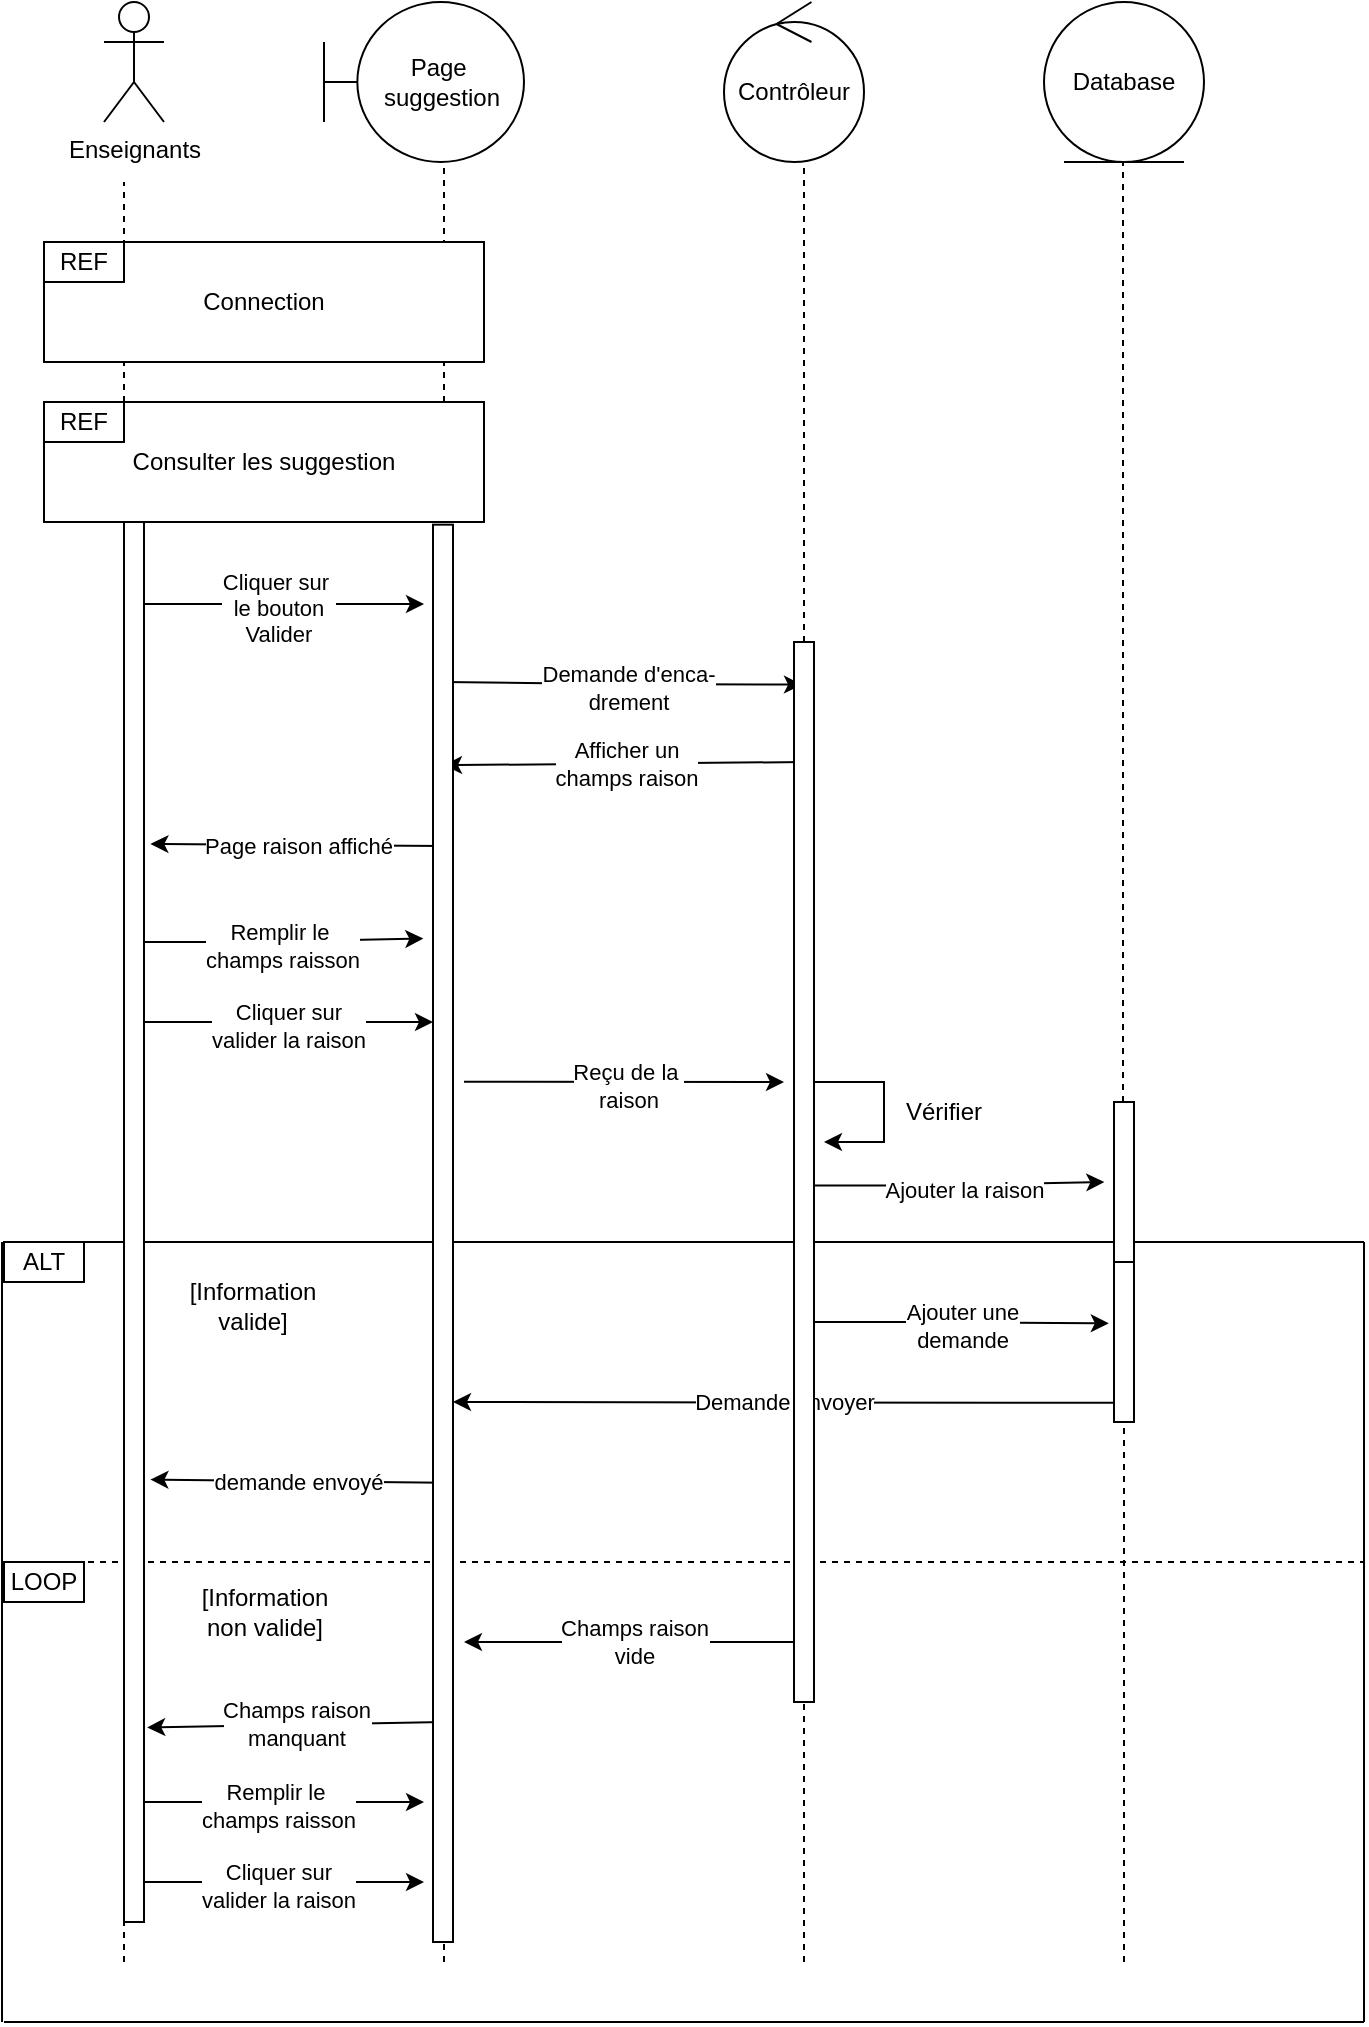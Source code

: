 <mxfile version="17.1.2" type="github">
  <diagram id="kgpKYQtTHZ0yAKxKKP6v" name="Page-1">
    <mxGraphModel dx="1209" dy="598" grid="1" gridSize="10" guides="1" tooltips="1" connect="1" arrows="1" fold="1" page="1" pageScale="1" pageWidth="850" pageHeight="1100" math="0" shadow="0">
      <root>
        <mxCell id="0" />
        <mxCell id="1" parent="0" />
        <mxCell id="MbQovPlUdjyoEpwD81Fg-1" value="Enseignants" style="shape=umlActor;verticalLabelPosition=bottom;verticalAlign=top;html=1;outlineConnect=0;" parent="1" vertex="1">
          <mxGeometry x="130" y="60" width="30" height="60" as="geometry" />
        </mxCell>
        <mxCell id="MbQovPlUdjyoEpwD81Fg-3" value="Page&amp;nbsp;&lt;br&gt;suggestion" style="shape=umlBoundary;whiteSpace=wrap;html=1;" parent="1" vertex="1">
          <mxGeometry x="240" y="60" width="100" height="80" as="geometry" />
        </mxCell>
        <mxCell id="MbQovPlUdjyoEpwD81Fg-4" value="Database" style="ellipse;shape=umlEntity;whiteSpace=wrap;html=1;" parent="1" vertex="1">
          <mxGeometry x="600" y="60" width="80" height="80" as="geometry" />
        </mxCell>
        <mxCell id="MbQovPlUdjyoEpwD81Fg-5" value="Contrôleur" style="ellipse;shape=umlControl;whiteSpace=wrap;html=1;" parent="1" vertex="1">
          <mxGeometry x="440" y="60" width="70" height="80" as="geometry" />
        </mxCell>
        <mxCell id="MbQovPlUdjyoEpwD81Fg-6" value="" style="endArrow=none;dashed=1;html=1;rounded=0;" parent="1" edge="1">
          <mxGeometry width="50" height="50" relative="1" as="geometry">
            <mxPoint x="140" y="1040" as="sourcePoint" />
            <mxPoint x="140" y="150" as="targetPoint" />
          </mxGeometry>
        </mxCell>
        <mxCell id="MbQovPlUdjyoEpwD81Fg-7" value="" style="endArrow=none;dashed=1;html=1;rounded=0;" parent="1" edge="1">
          <mxGeometry width="50" height="50" relative="1" as="geometry">
            <mxPoint x="300" y="1040" as="sourcePoint" />
            <mxPoint x="300" y="140" as="targetPoint" />
          </mxGeometry>
        </mxCell>
        <mxCell id="MbQovPlUdjyoEpwD81Fg-8" value="" style="endArrow=none;dashed=1;html=1;rounded=0;startArrow=none;" parent="1" source="MbQovPlUdjyoEpwD81Fg-76" edge="1">
          <mxGeometry width="50" height="50" relative="1" as="geometry">
            <mxPoint x="480" y="1040" as="sourcePoint" />
            <mxPoint x="480" y="140" as="targetPoint" />
          </mxGeometry>
        </mxCell>
        <mxCell id="MbQovPlUdjyoEpwD81Fg-9" value="" style="endArrow=none;dashed=1;html=1;rounded=0;startArrow=none;" parent="1" source="BNBZ_zWaI0wnAr4OEXd8-4" edge="1">
          <mxGeometry width="50" height="50" relative="1" as="geometry">
            <mxPoint x="640" y="1040" as="sourcePoint" />
            <mxPoint x="639.5" y="140" as="targetPoint" />
          </mxGeometry>
        </mxCell>
        <mxCell id="MbQovPlUdjyoEpwD81Fg-10" value="Connection" style="rounded=0;whiteSpace=wrap;html=1;" parent="1" vertex="1">
          <mxGeometry x="100" y="180" width="220" height="60" as="geometry" />
        </mxCell>
        <mxCell id="MbQovPlUdjyoEpwD81Fg-11" value="Consulter les suggestion" style="rounded=0;whiteSpace=wrap;html=1;" parent="1" vertex="1">
          <mxGeometry x="100" y="260" width="220" height="60" as="geometry" />
        </mxCell>
        <mxCell id="MbQovPlUdjyoEpwD81Fg-12" value="REF" style="rounded=0;whiteSpace=wrap;html=1;" parent="1" vertex="1">
          <mxGeometry x="100" y="180" width="40" height="20" as="geometry" />
        </mxCell>
        <mxCell id="MbQovPlUdjyoEpwD81Fg-13" value="REF" style="rounded=0;whiteSpace=wrap;html=1;" parent="1" vertex="1">
          <mxGeometry x="100" y="260" width="40" height="20" as="geometry" />
        </mxCell>
        <mxCell id="MbQovPlUdjyoEpwD81Fg-18" value="" style="endArrow=classic;html=1;rounded=0;" parent="1" edge="1">
          <mxGeometry relative="1" as="geometry">
            <mxPoint x="140" y="361" as="sourcePoint" />
            <mxPoint x="290" y="361" as="targetPoint" />
            <Array as="points">
              <mxPoint x="200.5" y="361" />
            </Array>
          </mxGeometry>
        </mxCell>
        <mxCell id="MbQovPlUdjyoEpwD81Fg-19" value="Cliquer sur&amp;nbsp;&lt;br&gt;le bouton&lt;br&gt;Valider" style="edgeLabel;html=1;align=center;verticalAlign=middle;resizable=0;points=[];" parent="MbQovPlUdjyoEpwD81Fg-18" vertex="1" connectable="0">
          <mxGeometry x="0.028" y="-2" relative="1" as="geometry">
            <mxPoint as="offset" />
          </mxGeometry>
        </mxCell>
        <mxCell id="MbQovPlUdjyoEpwD81Fg-22" value="" style="endArrow=classic;html=1;rounded=0;entryX=-0.05;entryY=0.571;entryDx=0;entryDy=0;entryPerimeter=0;" parent="1" edge="1">
          <mxGeometry relative="1" as="geometry">
            <mxPoint x="300" y="400" as="sourcePoint" />
            <mxPoint x="479" y="401.33" as="targetPoint" />
            <Array as="points">
              <mxPoint x="380" y="401" />
            </Array>
          </mxGeometry>
        </mxCell>
        <mxCell id="MbQovPlUdjyoEpwD81Fg-23" value="Demande d&#39;enca-&lt;br&gt;drement" style="edgeLabel;html=1;align=center;verticalAlign=middle;resizable=0;points=[];" parent="MbQovPlUdjyoEpwD81Fg-22" vertex="1" connectable="0">
          <mxGeometry x="0.028" y="-2" relative="1" as="geometry">
            <mxPoint as="offset" />
          </mxGeometry>
        </mxCell>
        <mxCell id="MbQovPlUdjyoEpwD81Fg-26" value="" style="endArrow=classic;html=1;rounded=0;exitX=0.088;exitY=0.968;exitDx=0;exitDy=0;exitPerimeter=0;entryX=1.312;entryY=0.742;entryDx=0;entryDy=0;entryPerimeter=0;" parent="1" edge="1">
          <mxGeometry relative="1" as="geometry">
            <mxPoint x="480.88" y="440" as="sourcePoint" />
            <mxPoint x="300.0" y="441.6" as="targetPoint" />
            <Array as="points" />
          </mxGeometry>
        </mxCell>
        <mxCell id="MbQovPlUdjyoEpwD81Fg-27" value="Afficher un&lt;br&gt;champs raison" style="edgeLabel;resizable=0;html=1;align=center;verticalAlign=middle;" parent="MbQovPlUdjyoEpwD81Fg-26" connectable="0" vertex="1">
          <mxGeometry relative="1" as="geometry" />
        </mxCell>
        <mxCell id="MbQovPlUdjyoEpwD81Fg-30" value="" style="endArrow=classic;html=1;rounded=0;entryX=1.32;entryY=0.23;entryDx=0;entryDy=0;entryPerimeter=0;" parent="1" target="MbQovPlUdjyoEpwD81Fg-81" edge="1">
          <mxGeometry relative="1" as="geometry">
            <mxPoint x="300" y="482" as="sourcePoint" />
            <mxPoint x="139.56" y="481.6" as="targetPoint" />
            <Array as="points" />
          </mxGeometry>
        </mxCell>
        <mxCell id="MbQovPlUdjyoEpwD81Fg-31" value="Page raison affiché" style="edgeLabel;resizable=0;html=1;align=center;verticalAlign=middle;" parent="MbQovPlUdjyoEpwD81Fg-30" connectable="0" vertex="1">
          <mxGeometry relative="1" as="geometry" />
        </mxCell>
        <mxCell id="MbQovPlUdjyoEpwD81Fg-34" value="" style="endArrow=classic;html=1;rounded=0;entryX=-0.483;entryY=0.292;entryDx=0;entryDy=0;entryPerimeter=0;" parent="1" target="MbQovPlUdjyoEpwD81Fg-75" edge="1">
          <mxGeometry relative="1" as="geometry">
            <mxPoint x="144.5" y="530" as="sourcePoint" />
            <mxPoint x="294.5" y="490" as="targetPoint" />
            <Array as="points">
              <mxPoint x="205" y="530" />
            </Array>
          </mxGeometry>
        </mxCell>
        <mxCell id="MbQovPlUdjyoEpwD81Fg-35" value="Remplir le&amp;nbsp;&lt;br&gt;champs raisson" style="edgeLabel;html=1;align=center;verticalAlign=middle;resizable=0;points=[];" parent="MbQovPlUdjyoEpwD81Fg-34" vertex="1" connectable="0">
          <mxGeometry x="0.028" y="-2" relative="1" as="geometry">
            <mxPoint as="offset" />
          </mxGeometry>
        </mxCell>
        <mxCell id="MbQovPlUdjyoEpwD81Fg-36" value="" style="endArrow=classic;html=1;rounded=0;" parent="1" edge="1">
          <mxGeometry relative="1" as="geometry">
            <mxPoint x="144.5" y="570" as="sourcePoint" />
            <mxPoint x="294.5" y="570" as="targetPoint" />
            <Array as="points">
              <mxPoint x="205" y="570" />
            </Array>
          </mxGeometry>
        </mxCell>
        <mxCell id="MbQovPlUdjyoEpwD81Fg-37" value="Cliquer sur&lt;br&gt;valider la raison" style="edgeLabel;html=1;align=center;verticalAlign=middle;resizable=0;points=[];" parent="MbQovPlUdjyoEpwD81Fg-36" vertex="1" connectable="0">
          <mxGeometry x="0.028" y="-2" relative="1" as="geometry">
            <mxPoint as="offset" />
          </mxGeometry>
        </mxCell>
        <mxCell id="MbQovPlUdjyoEpwD81Fg-38" value="" style="endArrow=classic;html=1;rounded=0;exitX=1.55;exitY=0.393;exitDx=0;exitDy=0;exitPerimeter=0;" parent="1" edge="1" source="MbQovPlUdjyoEpwD81Fg-75">
          <mxGeometry relative="1" as="geometry">
            <mxPoint x="300" y="640" as="sourcePoint" />
            <mxPoint x="470" y="600" as="targetPoint" />
            <Array as="points" />
          </mxGeometry>
        </mxCell>
        <mxCell id="MbQovPlUdjyoEpwD81Fg-39" value="Reçu de la&amp;nbsp;&lt;br&gt;raison" style="edgeLabel;html=1;align=center;verticalAlign=middle;resizable=0;points=[];" parent="MbQovPlUdjyoEpwD81Fg-38" vertex="1" connectable="0">
          <mxGeometry x="0.028" y="-2" relative="1" as="geometry">
            <mxPoint as="offset" />
          </mxGeometry>
        </mxCell>
        <mxCell id="MbQovPlUdjyoEpwD81Fg-42" value="" style="endArrow=none;html=1;rounded=0;" parent="1" edge="1">
          <mxGeometry width="50" height="50" relative="1" as="geometry">
            <mxPoint x="80" y="1070" as="sourcePoint" />
            <mxPoint x="760" y="1070" as="targetPoint" />
          </mxGeometry>
        </mxCell>
        <mxCell id="MbQovPlUdjyoEpwD81Fg-44" value="LOOP" style="rounded=0;whiteSpace=wrap;html=1;" parent="1" vertex="1">
          <mxGeometry x="80" y="840" width="40" height="20" as="geometry" />
        </mxCell>
        <mxCell id="MbQovPlUdjyoEpwD81Fg-46" value="" style="endArrow=none;html=1;rounded=0;" parent="1" edge="1">
          <mxGeometry width="50" height="50" relative="1" as="geometry">
            <mxPoint x="80" y="680" as="sourcePoint" />
            <mxPoint x="760" y="680" as="targetPoint" />
          </mxGeometry>
        </mxCell>
        <mxCell id="MbQovPlUdjyoEpwD81Fg-47" value="" style="endArrow=none;html=1;rounded=0;" parent="1" edge="1">
          <mxGeometry width="50" height="50" relative="1" as="geometry">
            <mxPoint x="79" y="1070" as="sourcePoint" />
            <mxPoint x="79" y="680" as="targetPoint" />
          </mxGeometry>
        </mxCell>
        <mxCell id="MbQovPlUdjyoEpwD81Fg-48" value="ALT" style="rounded=0;whiteSpace=wrap;html=1;" parent="1" vertex="1">
          <mxGeometry x="80" y="680" width="40" height="20" as="geometry" />
        </mxCell>
        <mxCell id="MbQovPlUdjyoEpwD81Fg-49" value="" style="endArrow=none;html=1;rounded=0;" parent="1" edge="1">
          <mxGeometry width="50" height="50" relative="1" as="geometry">
            <mxPoint x="760" y="1070" as="sourcePoint" />
            <mxPoint x="760" y="680" as="targetPoint" />
          </mxGeometry>
        </mxCell>
        <mxCell id="MbQovPlUdjyoEpwD81Fg-51" value="" style="endArrow=classic;html=1;rounded=0;" parent="1" edge="1">
          <mxGeometry width="50" height="50" relative="1" as="geometry">
            <mxPoint x="480" y="600" as="sourcePoint" />
            <mxPoint x="490" y="630" as="targetPoint" />
            <Array as="points">
              <mxPoint x="520" y="600" />
              <mxPoint x="520" y="630" />
            </Array>
          </mxGeometry>
        </mxCell>
        <mxCell id="MbQovPlUdjyoEpwD81Fg-52" value="Vérifier" style="text;html=1;strokeColor=none;fillColor=none;align=center;verticalAlign=middle;whiteSpace=wrap;rounded=0;" parent="1" vertex="1">
          <mxGeometry x="520" y="600" width="60" height="30" as="geometry" />
        </mxCell>
        <mxCell id="MbQovPlUdjyoEpwD81Fg-55" value="" style="endArrow=classic;html=1;rounded=0;" parent="1" edge="1">
          <mxGeometry relative="1" as="geometry">
            <mxPoint x="634.94" y="760.4" as="sourcePoint" />
            <mxPoint x="304.5" y="760" as="targetPoint" />
            <Array as="points" />
          </mxGeometry>
        </mxCell>
        <mxCell id="MbQovPlUdjyoEpwD81Fg-56" value="Demande envoyer" style="edgeLabel;resizable=0;html=1;align=center;verticalAlign=middle;" parent="MbQovPlUdjyoEpwD81Fg-55" connectable="0" vertex="1">
          <mxGeometry relative="1" as="geometry" />
        </mxCell>
        <mxCell id="MbQovPlUdjyoEpwD81Fg-57" value="" style="endArrow=classic;html=1;rounded=0;entryX=-0.26;entryY=0.383;entryDx=0;entryDy=0;entryPerimeter=0;" parent="1" target="MbQovPlUdjyoEpwD81Fg-73" edge="1">
          <mxGeometry relative="1" as="geometry">
            <mxPoint x="480" y="720" as="sourcePoint" />
            <mxPoint x="639.75" y="720.33" as="targetPoint" />
            <Array as="points">
              <mxPoint x="540.75" y="720" />
            </Array>
          </mxGeometry>
        </mxCell>
        <mxCell id="MbQovPlUdjyoEpwD81Fg-58" value="Ajouter une&lt;br&gt;demande" style="edgeLabel;html=1;align=center;verticalAlign=middle;resizable=0;points=[];" parent="MbQovPlUdjyoEpwD81Fg-57" vertex="1" connectable="0">
          <mxGeometry x="0.028" y="-2" relative="1" as="geometry">
            <mxPoint as="offset" />
          </mxGeometry>
        </mxCell>
        <mxCell id="MbQovPlUdjyoEpwD81Fg-64" value="demande envoyé" style="endArrow=classic;html=1;rounded=0;entryX=1.32;entryY=0.684;entryDx=0;entryDy=0;entryPerimeter=0;" parent="1" target="MbQovPlUdjyoEpwD81Fg-81" edge="1">
          <mxGeometry relative="1" as="geometry">
            <mxPoint x="300.44" y="800.4" as="sourcePoint" />
            <mxPoint x="140.0" y="800.0" as="targetPoint" />
            <Array as="points" />
          </mxGeometry>
        </mxCell>
        <mxCell id="MbQovPlUdjyoEpwD81Fg-66" value="" style="endArrow=none;dashed=1;html=1;rounded=0;" parent="1" edge="1">
          <mxGeometry width="50" height="50" relative="1" as="geometry">
            <mxPoint x="80" y="840" as="sourcePoint" />
            <mxPoint x="760" y="840" as="targetPoint" />
          </mxGeometry>
        </mxCell>
        <mxCell id="MbQovPlUdjyoEpwD81Fg-67" value="Champs raison&lt;br&gt;vide" style="endArrow=classic;html=1;rounded=0;" parent="1" edge="1">
          <mxGeometry relative="1" as="geometry">
            <mxPoint x="480" y="880" as="sourcePoint" />
            <mxPoint x="310" y="880" as="targetPoint" />
            <Array as="points" />
          </mxGeometry>
        </mxCell>
        <mxCell id="MbQovPlUdjyoEpwD81Fg-68" value="Champs raison&lt;br&gt;manquant" style="endArrow=classic;html=1;rounded=0;entryX=1.16;entryY=0.861;entryDx=0;entryDy=0;entryPerimeter=0;" parent="1" target="MbQovPlUdjyoEpwD81Fg-81" edge="1">
          <mxGeometry relative="1" as="geometry">
            <mxPoint x="300" y="920" as="sourcePoint" />
            <mxPoint x="140" y="920" as="targetPoint" />
            <Array as="points" />
          </mxGeometry>
        </mxCell>
        <mxCell id="MbQovPlUdjyoEpwD81Fg-69" value="" style="endArrow=classic;html=1;rounded=0;" parent="1" edge="1">
          <mxGeometry relative="1" as="geometry">
            <mxPoint x="140" y="960" as="sourcePoint" />
            <mxPoint x="290" y="960" as="targetPoint" />
            <Array as="points">
              <mxPoint x="200.5" y="960" />
            </Array>
          </mxGeometry>
        </mxCell>
        <mxCell id="MbQovPlUdjyoEpwD81Fg-70" value="Remplir le&amp;nbsp;&lt;br&gt;champs raisson" style="edgeLabel;html=1;align=center;verticalAlign=middle;resizable=0;points=[];" parent="MbQovPlUdjyoEpwD81Fg-69" vertex="1" connectable="0">
          <mxGeometry x="0.028" y="-2" relative="1" as="geometry">
            <mxPoint as="offset" />
          </mxGeometry>
        </mxCell>
        <mxCell id="MbQovPlUdjyoEpwD81Fg-71" value="" style="endArrow=classic;html=1;rounded=0;" parent="1" edge="1">
          <mxGeometry relative="1" as="geometry">
            <mxPoint x="140" y="1000" as="sourcePoint" />
            <mxPoint x="290" y="1000" as="targetPoint" />
            <Array as="points">
              <mxPoint x="200.5" y="1000" />
            </Array>
          </mxGeometry>
        </mxCell>
        <mxCell id="MbQovPlUdjyoEpwD81Fg-72" value="Cliquer sur&lt;br&gt;valider la raison" style="edgeLabel;html=1;align=center;verticalAlign=middle;resizable=0;points=[];" parent="MbQovPlUdjyoEpwD81Fg-71" vertex="1" connectable="0">
          <mxGeometry x="0.028" y="-2" relative="1" as="geometry">
            <mxPoint as="offset" />
          </mxGeometry>
        </mxCell>
        <mxCell id="MbQovPlUdjyoEpwD81Fg-73" value="" style="html=1;points=[];perimeter=orthogonalPerimeter;" parent="1" vertex="1">
          <mxGeometry x="635" y="690" width="10" height="80" as="geometry" />
        </mxCell>
        <mxCell id="MbQovPlUdjyoEpwD81Fg-74" value="" style="endArrow=none;dashed=1;html=1;rounded=0;" parent="1" target="MbQovPlUdjyoEpwD81Fg-73" edge="1">
          <mxGeometry width="50" height="50" relative="1" as="geometry">
            <mxPoint x="640" y="1040" as="sourcePoint" />
            <mxPoint x="639.5" y="140" as="targetPoint" />
          </mxGeometry>
        </mxCell>
        <mxCell id="MbQovPlUdjyoEpwD81Fg-75" value="" style="html=1;points=[];perimeter=orthogonalPerimeter;" parent="1" vertex="1">
          <mxGeometry x="294.5" y="321.33" width="10" height="708.67" as="geometry" />
        </mxCell>
        <mxCell id="MbQovPlUdjyoEpwD81Fg-76" value="" style="html=1;points=[];perimeter=orthogonalPerimeter;" parent="1" vertex="1">
          <mxGeometry x="475" y="380" width="10" height="530" as="geometry" />
        </mxCell>
        <mxCell id="MbQovPlUdjyoEpwD81Fg-77" value="" style="endArrow=none;dashed=1;html=1;rounded=0;" parent="1" target="MbQovPlUdjyoEpwD81Fg-76" edge="1">
          <mxGeometry width="50" height="50" relative="1" as="geometry">
            <mxPoint x="480" y="1040" as="sourcePoint" />
            <mxPoint x="480" y="140" as="targetPoint" />
          </mxGeometry>
        </mxCell>
        <mxCell id="MbQovPlUdjyoEpwD81Fg-79" value="[Information &lt;br&gt;valide]" style="text;html=1;align=center;verticalAlign=middle;resizable=0;points=[];autosize=1;strokeColor=none;fillColor=none;" parent="1" vertex="1">
          <mxGeometry x="164" y="697" width="80" height="30" as="geometry" />
        </mxCell>
        <mxCell id="MbQovPlUdjyoEpwD81Fg-80" value="[Information &lt;br&gt;non valide]" style="text;html=1;align=center;verticalAlign=middle;resizable=0;points=[];autosize=1;strokeColor=none;fillColor=none;" parent="1" vertex="1">
          <mxGeometry x="170" y="850" width="80" height="30" as="geometry" />
        </mxCell>
        <mxCell id="MbQovPlUdjyoEpwD81Fg-81" value="" style="html=1;points=[];perimeter=orthogonalPerimeter;" parent="1" vertex="1">
          <mxGeometry x="140" y="320" width="10" height="700" as="geometry" />
        </mxCell>
        <mxCell id="BNBZ_zWaI0wnAr4OEXd8-2" value="" style="endArrow=classic;html=1;rounded=0;entryX=-0.483;entryY=0.292;entryDx=0;entryDy=0;entryPerimeter=0;" edge="1" parent="1">
          <mxGeometry relative="1" as="geometry">
            <mxPoint x="485" y="651.74" as="sourcePoint" />
            <mxPoint x="630.17" y="650.002" as="targetPoint" />
            <Array as="points">
              <mxPoint x="545.5" y="651.74" />
            </Array>
          </mxGeometry>
        </mxCell>
        <mxCell id="BNBZ_zWaI0wnAr4OEXd8-3" value="Ajouter la raison" style="edgeLabel;html=1;align=center;verticalAlign=middle;resizable=0;points=[];" vertex="1" connectable="0" parent="BNBZ_zWaI0wnAr4OEXd8-2">
          <mxGeometry x="0.028" y="-2" relative="1" as="geometry">
            <mxPoint as="offset" />
          </mxGeometry>
        </mxCell>
        <mxCell id="BNBZ_zWaI0wnAr4OEXd8-4" value="" style="html=1;points=[];perimeter=orthogonalPerimeter;" vertex="1" parent="1">
          <mxGeometry x="635" y="610" width="10" height="80" as="geometry" />
        </mxCell>
        <mxCell id="BNBZ_zWaI0wnAr4OEXd8-5" value="" style="endArrow=none;dashed=1;html=1;rounded=0;startArrow=none;" edge="1" parent="1" source="MbQovPlUdjyoEpwD81Fg-73" target="BNBZ_zWaI0wnAr4OEXd8-4">
          <mxGeometry width="50" height="50" relative="1" as="geometry">
            <mxPoint x="639.5" y="690" as="sourcePoint" />
            <mxPoint x="639.5" y="140" as="targetPoint" />
          </mxGeometry>
        </mxCell>
      </root>
    </mxGraphModel>
  </diagram>
</mxfile>
